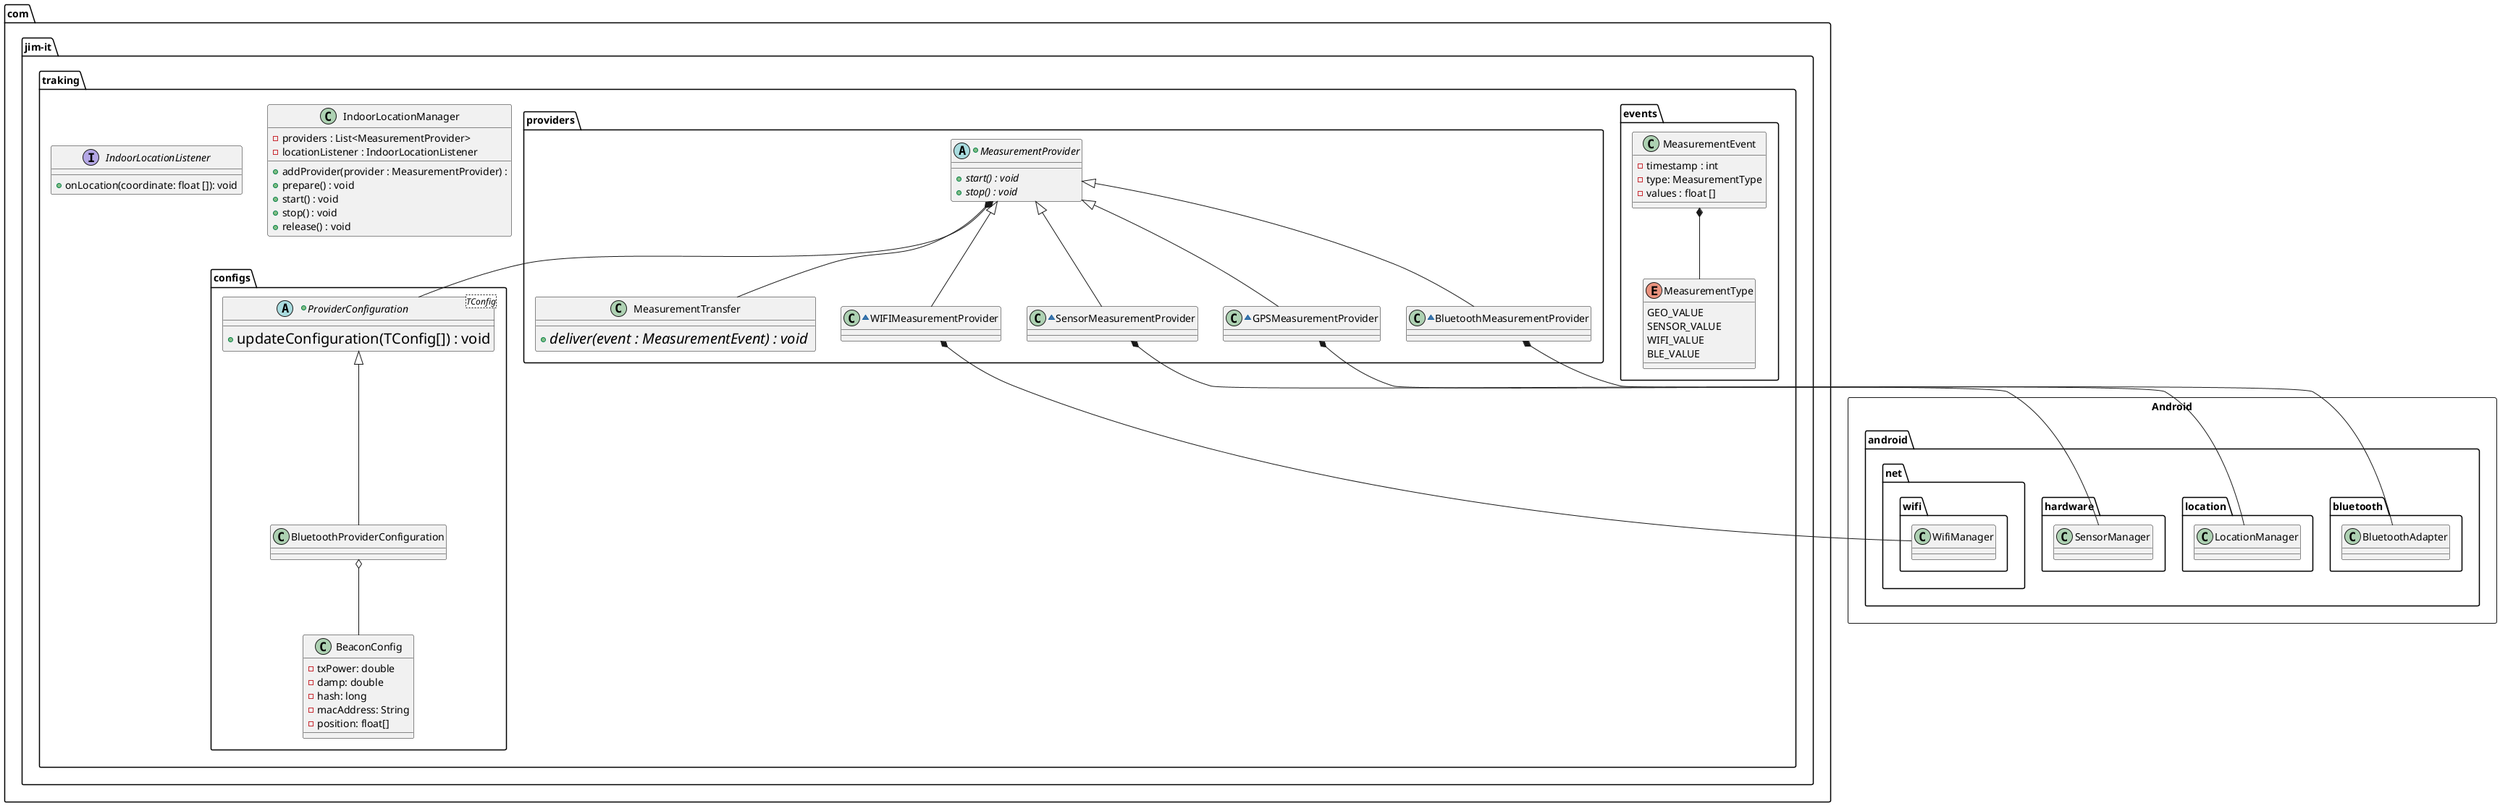 @startuml

package Android <<Rectangle>>{
    package android.bluetooth{
        class BluetoothAdapter
    }
    package android.location{
        class LocationManager
    }
    package android.hardware{
        class SensorManager
    }
    package android.net.wifi{
        class WifiManager
    }
}

package com.jim-it.traking.events{
class MeasurementEvent{
-timestamp : int
-type: MeasurementType
-values : float []
}
enum MeasurementType {
GEO_VALUE
SENSOR_VALUE
WIFI_VALUE
BLE_VALUE

}

MeasurementEvent *-- MeasurementType
}

package com.jim-it.traking.configs{

class BeaconConfig {
-txPower: double
-damp: double
-hash: long
-macAddress: String
-position: float[]
}

+abstract class ProviderConfiguration<TConfig>{
+<size 20>updateConfiguration(TConfig[]) : void</size>
}

class BluetoothProviderConfiguration{

}
ProviderConfiguration <|-- BluetoothProviderConfiguration
BluetoothProviderConfiguration o-- BeaconConfig
}


package com.jim-it.traking{
class IndoorLocationManager {
-providers : List<MeasurementProvider>
-locationListener : IndoorLocationListener
+addProvider(provider : MeasurementProvider) :
+prepare() : void
+start() : void
+stop() : void
+release() : void
}
interface IndoorLocationListener{
+onLocation(coordinate: float []): void
}

}

package com.jim-it.traking.providers {

+abstract class MeasurementProvider{
+{abstract}start() : void
+{abstract}stop() : void
}

class MeasurementTransfer {
+{abstract}<size 20>deliver(event : MeasurementEvent) : void </size>
}


~class BluetoothMeasurementProvider{
}

~class GPSMeasurementProvider{
}

~class SensorMeasurementProvider{
}

~class WIFIMeasurementProvider{
}

MeasurementProvider *-- MeasurementTransfer
MeasurementProvider *-- ProviderConfiguration

MeasurementProvider <|-- BluetoothMeasurementProvider
BluetoothMeasurementProvider *-- BluetoothAdapter

MeasurementProvider <|-- GPSMeasurementProvider
GPSMeasurementProvider *-- LocationManager

MeasurementProvider <|-- SensorMeasurementProvider
SensorMeasurementProvider *-- SensorManager

MeasurementProvider <|-- WIFIMeasurementProvider
WIFIMeasurementProvider *-- WifiManager
}

@enduml